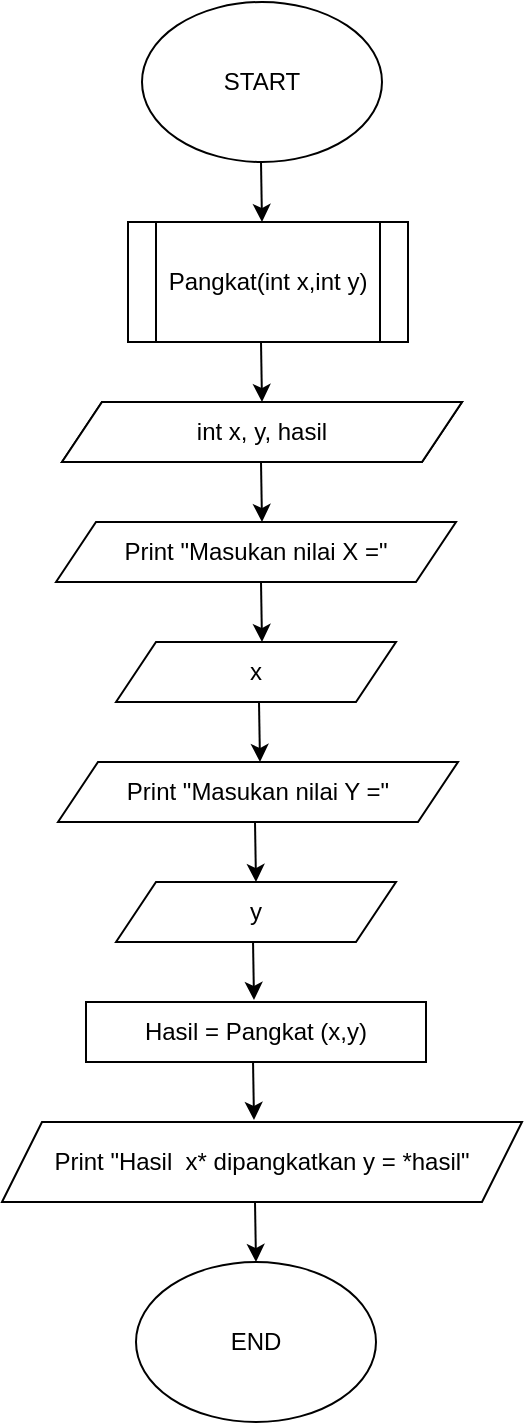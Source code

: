 <mxfile version="20.6.0" type="google"><diagram id="4o1iww08S26viLSGOZC8" name="Halaman-1"><mxGraphModel grid="1" page="1" gridSize="10" guides="1" tooltips="1" connect="1" arrows="1" fold="1" pageScale="1" pageWidth="827" pageHeight="1169" math="0" shadow="0"><root><mxCell id="0"/><mxCell id="1" parent="0"/><mxCell id="NnHX5AEnSaY3hCrbAKGC-1" value="START" style="ellipse;whiteSpace=wrap;html=1;" vertex="1" parent="1"><mxGeometry x="190" y="50" width="120" height="80" as="geometry"/></mxCell><mxCell id="NnHX5AEnSaY3hCrbAKGC-2" value="" style="endArrow=classic;html=1;rounded=0;" edge="1" parent="1"><mxGeometry width="50" height="50" relative="1" as="geometry"><mxPoint x="249.5" y="130" as="sourcePoint"/><mxPoint x="250" y="160" as="targetPoint"/></mxGeometry></mxCell><mxCell id="NnHX5AEnSaY3hCrbAKGC-3" value="Pangkat(int x,int y)" style="shape=process;whiteSpace=wrap;html=1;backgroundOutline=1;" vertex="1" parent="1"><mxGeometry x="183" y="160" width="140" height="60" as="geometry"/></mxCell><mxCell id="NnHX5AEnSaY3hCrbAKGC-4" value="int x, y, hasil" style="shape=parallelogram;perimeter=parallelogramPerimeter;whiteSpace=wrap;html=1;fixedSize=1;" vertex="1" parent="1"><mxGeometry x="150" y="250" width="200" height="30" as="geometry"/></mxCell><mxCell id="NnHX5AEnSaY3hCrbAKGC-5" value="" style="endArrow=classic;html=1;rounded=0;" edge="1" parent="1"><mxGeometry width="50" height="50" relative="1" as="geometry"><mxPoint x="249.5" y="220" as="sourcePoint"/><mxPoint x="250" y="250" as="targetPoint"/></mxGeometry></mxCell><mxCell id="NnHX5AEnSaY3hCrbAKGC-6" value="" style="endArrow=classic;html=1;rounded=0;" edge="1" parent="1"><mxGeometry width="50" height="50" relative="1" as="geometry"><mxPoint x="249.5" y="280" as="sourcePoint"/><mxPoint x="250" y="310" as="targetPoint"/></mxGeometry></mxCell><mxCell id="NnHX5AEnSaY3hCrbAKGC-9" value="int x, y, hasil" style="shape=parallelogram;perimeter=parallelogramPerimeter;whiteSpace=wrap;html=1;fixedSize=1;" vertex="1" parent="1"><mxGeometry x="150" y="250" width="200" height="30" as="geometry"/></mxCell><mxCell id="NnHX5AEnSaY3hCrbAKGC-10" value="Print &quot;Masukan nilai X =&quot;" style="shape=parallelogram;perimeter=parallelogramPerimeter;whiteSpace=wrap;html=1;fixedSize=1;" vertex="1" parent="1"><mxGeometry x="147" y="310" width="200" height="30" as="geometry"/></mxCell><mxCell id="NnHX5AEnSaY3hCrbAKGC-11" value="x" style="shape=parallelogram;perimeter=parallelogramPerimeter;whiteSpace=wrap;html=1;fixedSize=1;" vertex="1" parent="1"><mxGeometry x="177" y="370" width="140" height="30" as="geometry"/></mxCell><mxCell id="NnHX5AEnSaY3hCrbAKGC-12" value="" style="endArrow=classic;html=1;rounded=0;" edge="1" parent="1"><mxGeometry width="50" height="50" relative="1" as="geometry"><mxPoint x="248.5" y="400" as="sourcePoint"/><mxPoint x="249" y="430" as="targetPoint"/></mxGeometry></mxCell><mxCell id="NnHX5AEnSaY3hCrbAKGC-13" value="" style="endArrow=classic;html=1;rounded=0;" edge="1" parent="1"><mxGeometry width="50" height="50" relative="1" as="geometry"><mxPoint x="249.5" y="340" as="sourcePoint"/><mxPoint x="250" y="370" as="targetPoint"/></mxGeometry></mxCell><mxCell id="NnHX5AEnSaY3hCrbAKGC-14" value="Print &quot;Masukan nilai Y =&quot;" style="shape=parallelogram;perimeter=parallelogramPerimeter;whiteSpace=wrap;html=1;fixedSize=1;" vertex="1" parent="1"><mxGeometry x="148" y="430" width="200" height="30" as="geometry"/></mxCell><mxCell id="NnHX5AEnSaY3hCrbAKGC-15" value="" style="endArrow=classic;html=1;rounded=0;" edge="1" parent="1"><mxGeometry width="50" height="50" relative="1" as="geometry"><mxPoint x="246.5" y="460" as="sourcePoint"/><mxPoint x="247" y="490" as="targetPoint"/></mxGeometry></mxCell><mxCell id="NnHX5AEnSaY3hCrbAKGC-16" value="" style="endArrow=classic;html=1;rounded=0;" edge="1" parent="1"><mxGeometry width="50" height="50" relative="1" as="geometry"><mxPoint x="245.5" y="519" as="sourcePoint"/><mxPoint x="246" y="549" as="targetPoint"/></mxGeometry></mxCell><mxCell id="NnHX5AEnSaY3hCrbAKGC-17" value="" style="endArrow=classic;html=1;rounded=0;" edge="1" parent="1"><mxGeometry width="50" height="50" relative="1" as="geometry"><mxPoint x="245.5" y="579" as="sourcePoint"/><mxPoint x="246" y="609" as="targetPoint"/></mxGeometry></mxCell><mxCell id="NnHX5AEnSaY3hCrbAKGC-20" value="y" style="shape=parallelogram;perimeter=parallelogramPerimeter;whiteSpace=wrap;html=1;fixedSize=1;" vertex="1" parent="1"><mxGeometry x="177" y="490" width="140" height="30" as="geometry"/></mxCell><mxCell id="NnHX5AEnSaY3hCrbAKGC-21" value="Hasil = Pangkat (x,y)" style="rounded=0;whiteSpace=wrap;html=1;" vertex="1" parent="1"><mxGeometry x="162" y="550" width="170" height="30" as="geometry"/></mxCell><mxCell id="NnHX5AEnSaY3hCrbAKGC-22" value="Print &quot;Hasil&amp;nbsp; x* dipangkatkan y = *hasil&quot;" style="shape=parallelogram;perimeter=parallelogramPerimeter;whiteSpace=wrap;html=1;fixedSize=1;" vertex="1" parent="1"><mxGeometry x="120" y="610" width="260" height="40" as="geometry"/></mxCell><mxCell id="NnHX5AEnSaY3hCrbAKGC-23" value="" style="endArrow=classic;html=1;rounded=0;" edge="1" parent="1"><mxGeometry width="50" height="50" relative="1" as="geometry"><mxPoint x="246.5" y="650" as="sourcePoint"/><mxPoint x="247" y="680" as="targetPoint"/></mxGeometry></mxCell><mxCell id="NnHX5AEnSaY3hCrbAKGC-26" value="END" style="ellipse;whiteSpace=wrap;html=1;" vertex="1" parent="1"><mxGeometry x="187" y="680" width="120" height="80" as="geometry"/></mxCell></root></mxGraphModel></diagram></mxfile>